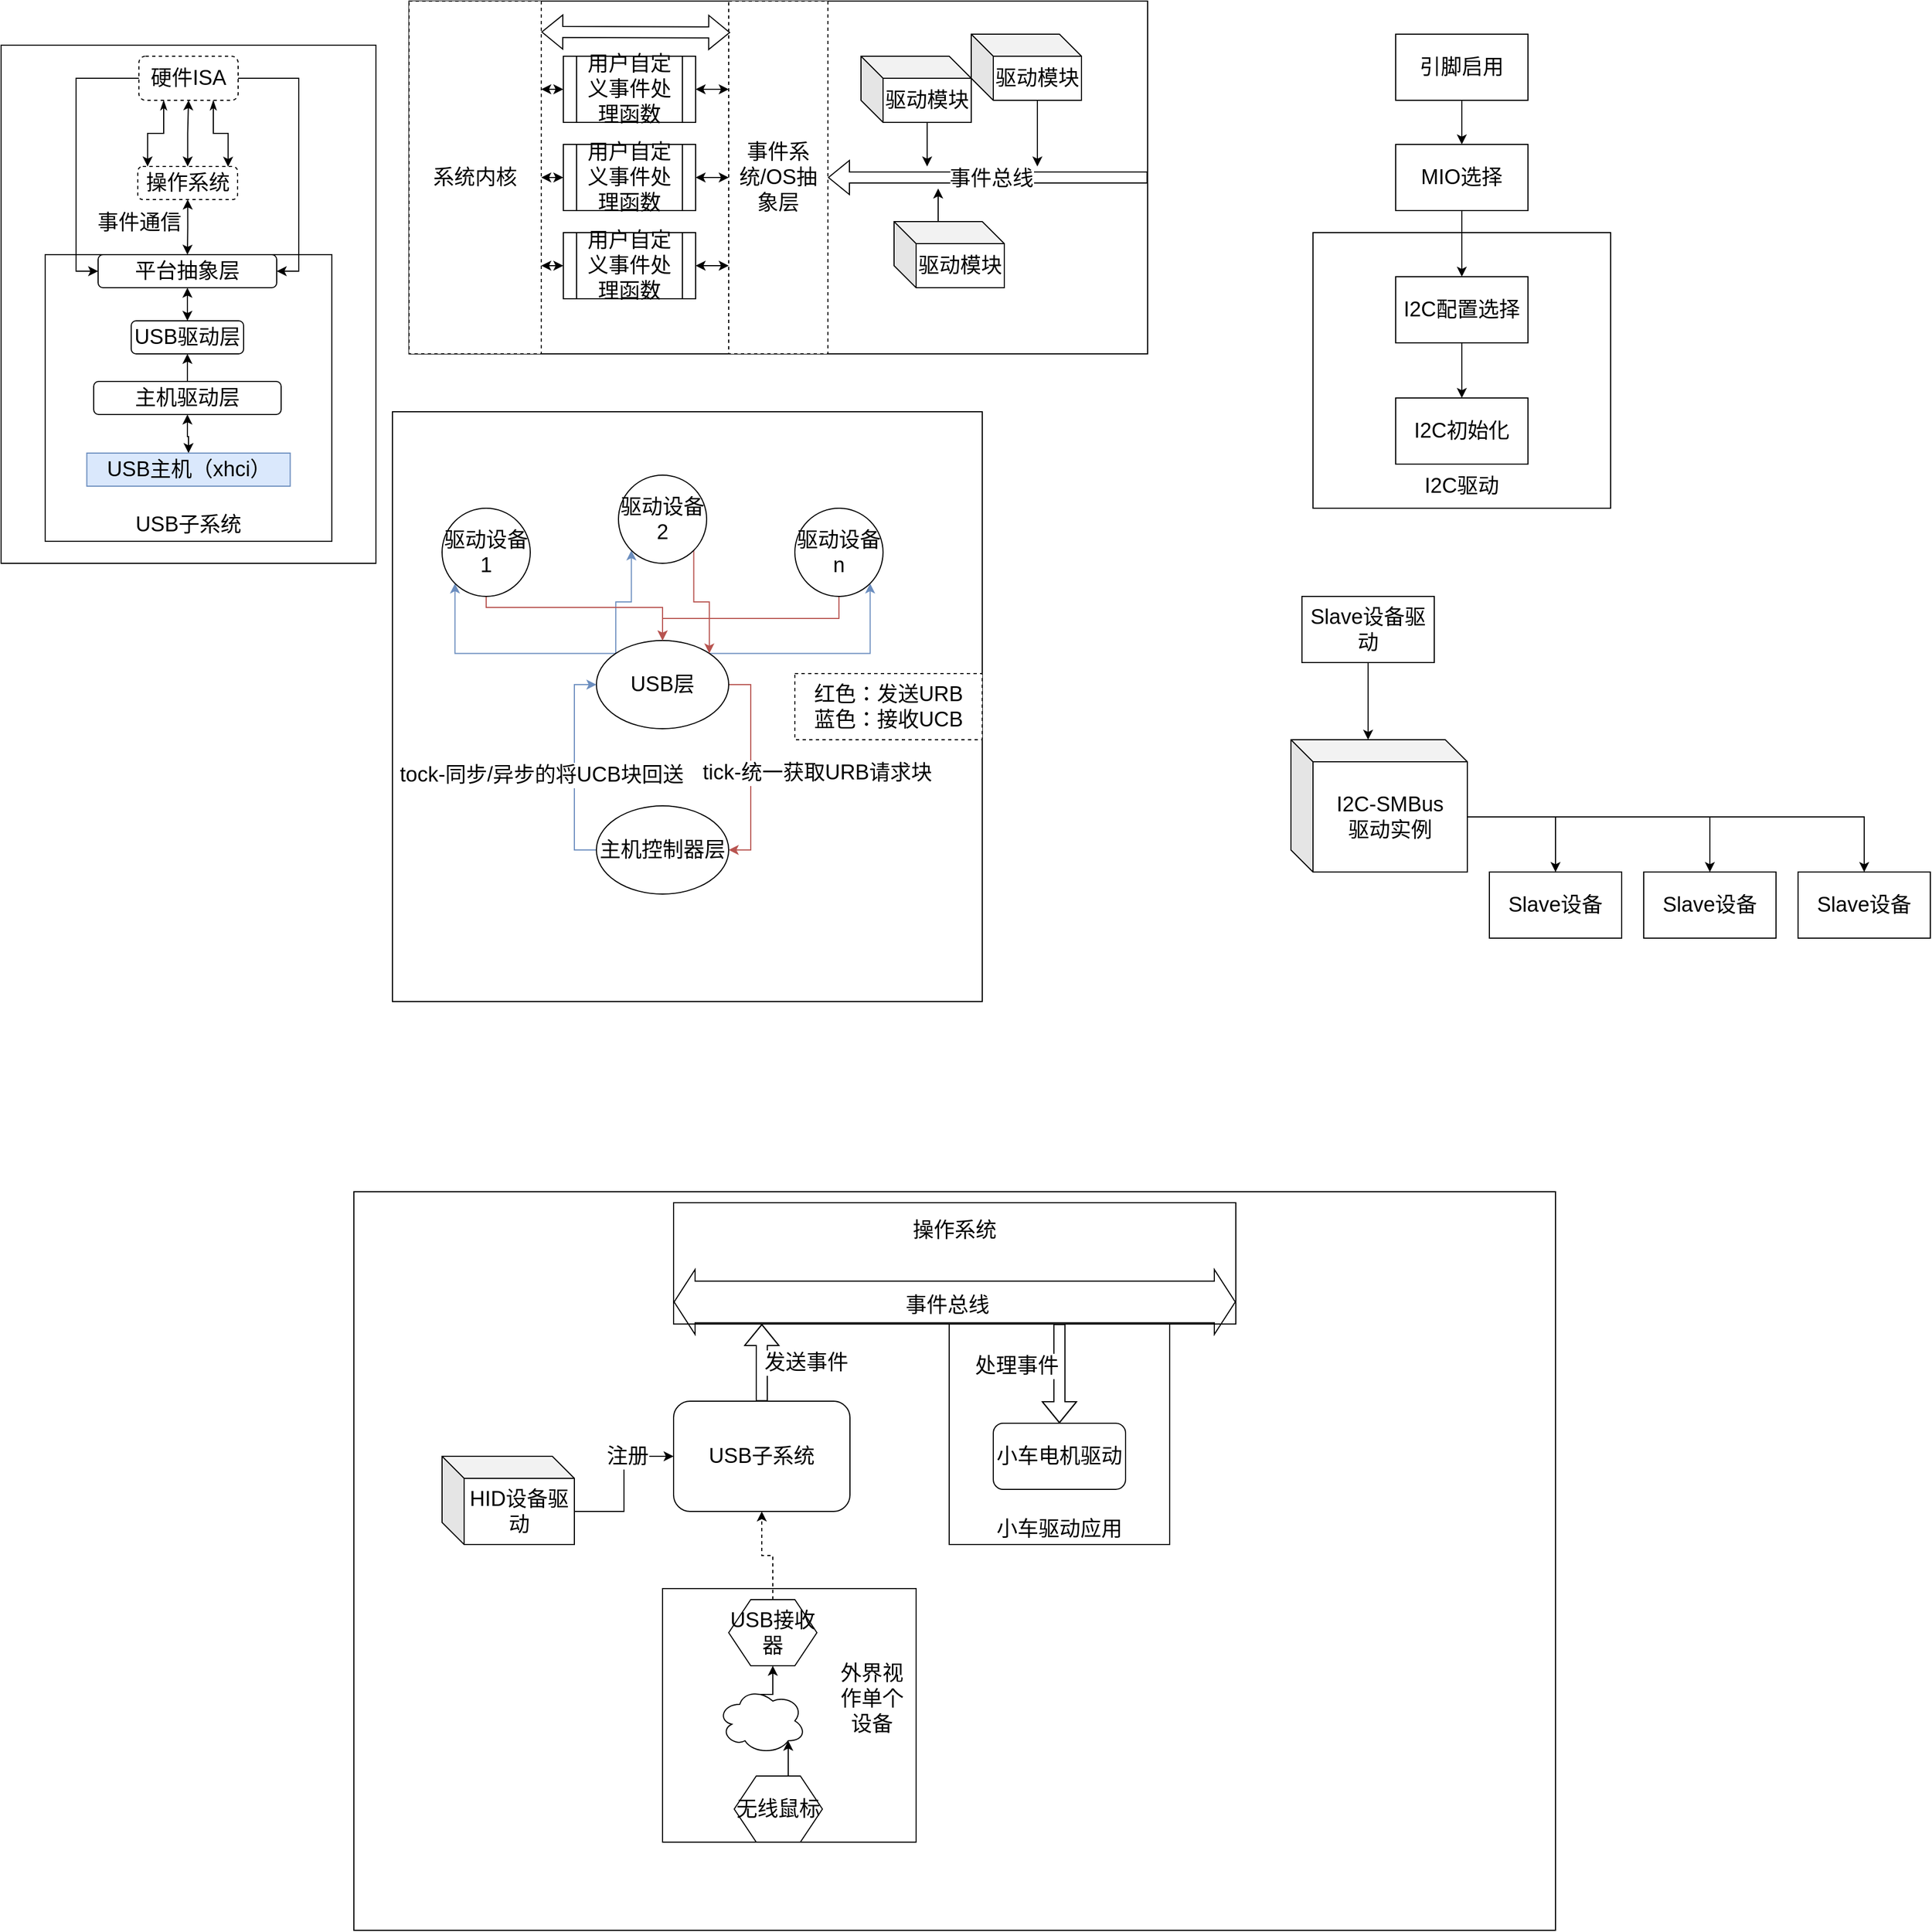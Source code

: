 <mxfile version="24.7.7">
  <diagram name="第 1 页" id="4xeG-ASjtE01gqBWx2Hc">
    <mxGraphModel dx="1380" dy="778" grid="1" gridSize="10" guides="1" tooltips="1" connect="1" arrows="1" fold="1" page="1" pageScale="1" pageWidth="3300" pageHeight="4681" math="0" shadow="0">
      <root>
        <mxCell id="0" />
        <mxCell id="1" parent="0" />
        <mxCell id="08FRWVsudWINDoKfZmqp-83" value="" style="rounded=0;whiteSpace=wrap;html=1;fontSize=19;" vertex="1" parent="1">
          <mxGeometry x="570" y="1130" width="1090" height="670" as="geometry" />
        </mxCell>
        <mxCell id="08FRWVsudWINDoKfZmqp-74" value="" style="rounded=0;whiteSpace=wrap;html=1;" vertex="1" parent="1">
          <mxGeometry x="250" y="90" width="340" height="470" as="geometry" />
        </mxCell>
        <mxCell id="08FRWVsudWINDoKfZmqp-48" value="" style="whiteSpace=wrap;html=1;aspect=fixed;fontSize=19;" vertex="1" parent="1">
          <mxGeometry x="605" y="422.5" width="535" height="535" as="geometry" />
        </mxCell>
        <mxCell id="08FRWVsudWINDoKfZmqp-28" value="" style="group;fontSize=19;" vertex="1" connectable="0" parent="1">
          <mxGeometry x="290" y="100" width="260" height="440" as="geometry" />
        </mxCell>
        <mxCell id="08FRWVsudWINDoKfZmqp-2" value="" style="whiteSpace=wrap;html=1;aspect=fixed;fontSize=19;" vertex="1" parent="08FRWVsudWINDoKfZmqp-28">
          <mxGeometry y="180" width="260" height="260" as="geometry" />
        </mxCell>
        <mxCell id="SofYbIExT5qBE5t5EB93-19" style="edgeStyle=orthogonalEdgeStyle;rounded=0;orthogonalLoop=1;jettySize=auto;html=1;entryX=0.5;entryY=1;entryDx=0;entryDy=0;startArrow=classic;startFill=1;fontSize=19;" parent="08FRWVsudWINDoKfZmqp-28" source="SofYbIExT5qBE5t5EB93-4" target="SofYbIExT5qBE5t5EB93-15" edge="1">
          <mxGeometry relative="1" as="geometry" />
        </mxCell>
        <mxCell id="q9YGnYQ9np7z41OHZB9R-4" style="edgeStyle=orthogonalEdgeStyle;rounded=0;orthogonalLoop=1;jettySize=auto;html=1;exitX=0.5;exitY=1;exitDx=0;exitDy=0;entryX=0.5;entryY=0;entryDx=0;entryDy=0;startArrow=classic;startFill=1;fontSize=19;" parent="08FRWVsudWINDoKfZmqp-28" source="SofYbIExT5qBE5t5EB93-4" target="q9YGnYQ9np7z41OHZB9R-2" edge="1">
          <mxGeometry relative="1" as="geometry" />
        </mxCell>
        <mxCell id="08FRWVsudWINDoKfZmqp-5" value="事件通信" style="edgeLabel;html=1;align=center;verticalAlign=middle;resizable=0;points=[];fontSize=19;" vertex="1" connectable="0" parent="q9YGnYQ9np7z41OHZB9R-4">
          <mxGeometry x="-0.161" y="-1" relative="1" as="geometry">
            <mxPoint x="-44" as="offset" />
          </mxGeometry>
        </mxCell>
        <mxCell id="SofYbIExT5qBE5t5EB93-4" value="&lt;font style=&quot;font-size: 19px;&quot;&gt;操作系统&lt;/font&gt;" style="rounded=1;whiteSpace=wrap;html=1;dashed=1;fontSize=19;" parent="08FRWVsudWINDoKfZmqp-28" vertex="1">
          <mxGeometry x="84" y="100" width="90.5" height="30" as="geometry" />
        </mxCell>
        <mxCell id="08FRWVsudWINDoKfZmqp-72" style="edgeStyle=orthogonalEdgeStyle;rounded=0;orthogonalLoop=1;jettySize=auto;html=1;exitX=0;exitY=0.5;exitDx=0;exitDy=0;entryX=0;entryY=0.5;entryDx=0;entryDy=0;" edge="1" parent="08FRWVsudWINDoKfZmqp-28" source="SofYbIExT5qBE5t5EB93-15" target="q9YGnYQ9np7z41OHZB9R-2">
          <mxGeometry relative="1" as="geometry" />
        </mxCell>
        <mxCell id="08FRWVsudWINDoKfZmqp-73" style="edgeStyle=orthogonalEdgeStyle;rounded=0;orthogonalLoop=1;jettySize=auto;html=1;exitX=1;exitY=0.5;exitDx=0;exitDy=0;entryX=1;entryY=0.5;entryDx=0;entryDy=0;" edge="1" parent="08FRWVsudWINDoKfZmqp-28" source="SofYbIExT5qBE5t5EB93-15" target="q9YGnYQ9np7z41OHZB9R-2">
          <mxGeometry relative="1" as="geometry">
            <Array as="points">
              <mxPoint x="230" y="20" />
              <mxPoint x="230" y="195" />
            </Array>
          </mxGeometry>
        </mxCell>
        <mxCell id="SofYbIExT5qBE5t5EB93-15" value="&lt;font style=&quot;font-size: 19px;&quot;&gt;硬件ISA&lt;/font&gt;" style="rounded=1;whiteSpace=wrap;html=1;dashed=1;fontSize=19;" parent="08FRWVsudWINDoKfZmqp-28" vertex="1">
          <mxGeometry x="85" width="90" height="40" as="geometry" />
        </mxCell>
        <mxCell id="SofYbIExT5qBE5t5EB93-21" style="edgeStyle=orthogonalEdgeStyle;rounded=0;orthogonalLoop=1;jettySize=auto;html=1;exitX=0.25;exitY=1;exitDx=0;exitDy=0;entryX=0.098;entryY=0;entryDx=0;entryDy=0;entryPerimeter=0;startArrow=classicThin;startFill=1;fontSize=19;" parent="08FRWVsudWINDoKfZmqp-28" source="SofYbIExT5qBE5t5EB93-15" target="SofYbIExT5qBE5t5EB93-4" edge="1">
          <mxGeometry relative="1" as="geometry" />
        </mxCell>
        <mxCell id="SofYbIExT5qBE5t5EB93-22" style="edgeStyle=orthogonalEdgeStyle;rounded=0;orthogonalLoop=1;jettySize=auto;html=1;exitX=0.75;exitY=1;exitDx=0;exitDy=0;entryX=0.905;entryY=0.008;entryDx=0;entryDy=0;entryPerimeter=0;startArrow=classicThin;startFill=1;fontSize=19;" parent="08FRWVsudWINDoKfZmqp-28" source="SofYbIExT5qBE5t5EB93-15" target="SofYbIExT5qBE5t5EB93-4" edge="1">
          <mxGeometry relative="1" as="geometry" />
        </mxCell>
        <mxCell id="RQC1SZQL9GjInuUlFMc3-30" value="USB驱动层" style="rounded=1;whiteSpace=wrap;html=1;fontSize=19;" parent="08FRWVsudWINDoKfZmqp-28" vertex="1">
          <mxGeometry x="78" y="240" width="102" height="30" as="geometry" />
        </mxCell>
        <mxCell id="RQC1SZQL9GjInuUlFMc3-105" style="edgeStyle=orthogonalEdgeStyle;rounded=0;orthogonalLoop=1;jettySize=auto;html=1;entryX=0.5;entryY=0;entryDx=0;entryDy=0;startArrow=classic;startFill=1;fontSize=19;" parent="08FRWVsudWINDoKfZmqp-28" source="RQC1SZQL9GjInuUlFMc3-31" target="RQC1SZQL9GjInuUlFMc3-104" edge="1">
          <mxGeometry relative="1" as="geometry" />
        </mxCell>
        <mxCell id="q9YGnYQ9np7z41OHZB9R-3" style="edgeStyle=orthogonalEdgeStyle;rounded=0;orthogonalLoop=1;jettySize=auto;html=1;exitX=0.5;exitY=0;exitDx=0;exitDy=0;entryX=0.5;entryY=1;entryDx=0;entryDy=0;fontSize=19;" parent="08FRWVsudWINDoKfZmqp-28" source="RQC1SZQL9GjInuUlFMc3-31" target="RQC1SZQL9GjInuUlFMc3-30" edge="1">
          <mxGeometry relative="1" as="geometry" />
        </mxCell>
        <mxCell id="RQC1SZQL9GjInuUlFMc3-31" value="主机驱动层" style="rounded=1;whiteSpace=wrap;html=1;fontSize=19;" parent="08FRWVsudWINDoKfZmqp-28" vertex="1">
          <mxGeometry x="44" y="295" width="170" height="30" as="geometry" />
        </mxCell>
        <mxCell id="RQC1SZQL9GjInuUlFMc3-104" value="USB主机（xhci）" style="rounded=0;whiteSpace=wrap;html=1;fontSize=19;fillColor=#dae8fc;strokeColor=#6c8ebf;" parent="08FRWVsudWINDoKfZmqp-28" vertex="1">
          <mxGeometry x="37.75" y="360" width="184.5" height="30" as="geometry" />
        </mxCell>
        <mxCell id="q9YGnYQ9np7z41OHZB9R-5" style="edgeStyle=orthogonalEdgeStyle;rounded=0;orthogonalLoop=1;jettySize=auto;html=1;exitX=0.5;exitY=1;exitDx=0;exitDy=0;entryX=0.5;entryY=0;entryDx=0;entryDy=0;startArrow=classic;startFill=1;fontSize=19;" parent="08FRWVsudWINDoKfZmqp-28" source="q9YGnYQ9np7z41OHZB9R-2" target="RQC1SZQL9GjInuUlFMc3-30" edge="1">
          <mxGeometry relative="1" as="geometry" />
        </mxCell>
        <mxCell id="q9YGnYQ9np7z41OHZB9R-2" value="平台抽象层" style="rounded=1;whiteSpace=wrap;html=1;fontSize=19;" parent="08FRWVsudWINDoKfZmqp-28" vertex="1">
          <mxGeometry x="48" y="180" width="162" height="30" as="geometry" />
        </mxCell>
        <mxCell id="08FRWVsudWINDoKfZmqp-4" value="USB子系统" style="text;html=1;align=center;verticalAlign=middle;whiteSpace=wrap;rounded=0;fontSize=19;" vertex="1" parent="08FRWVsudWINDoKfZmqp-28">
          <mxGeometry x="80" y="410" width="100" height="30" as="geometry" />
        </mxCell>
        <mxCell id="08FRWVsudWINDoKfZmqp-29" value="" style="group;fontSize=19;" vertex="1" connectable="0" parent="1">
          <mxGeometry x="620" y="50" width="670" height="320" as="geometry" />
        </mxCell>
        <mxCell id="08FRWVsudWINDoKfZmqp-6" value="" style="rounded=0;whiteSpace=wrap;html=1;fontSize=19;" vertex="1" parent="08FRWVsudWINDoKfZmqp-29">
          <mxGeometry width="670" height="320" as="geometry" />
        </mxCell>
        <mxCell id="08FRWVsudWINDoKfZmqp-7" style="edgeStyle=orthogonalEdgeStyle;rounded=0;orthogonalLoop=1;jettySize=auto;html=1;exitX=0;exitY=0.25;exitDx=0;exitDy=0;entryX=1;entryY=0.5;entryDx=0;entryDy=0;startArrow=classic;startFill=1;fontSize=19;" edge="1" parent="08FRWVsudWINDoKfZmqp-29" source="08FRWVsudWINDoKfZmqp-10" target="08FRWVsudWINDoKfZmqp-17">
          <mxGeometry relative="1" as="geometry" />
        </mxCell>
        <mxCell id="08FRWVsudWINDoKfZmqp-8" style="edgeStyle=orthogonalEdgeStyle;rounded=0;orthogonalLoop=1;jettySize=auto;html=1;exitX=0;exitY=0.5;exitDx=0;exitDy=0;entryX=1;entryY=0.5;entryDx=0;entryDy=0;startArrow=classic;startFill=1;fontSize=19;" edge="1" parent="08FRWVsudWINDoKfZmqp-29" source="08FRWVsudWINDoKfZmqp-10" target="08FRWVsudWINDoKfZmqp-13">
          <mxGeometry relative="1" as="geometry" />
        </mxCell>
        <mxCell id="08FRWVsudWINDoKfZmqp-9" style="edgeStyle=orthogonalEdgeStyle;rounded=0;orthogonalLoop=1;jettySize=auto;html=1;exitX=0;exitY=0.75;exitDx=0;exitDy=0;entryX=1;entryY=0.5;entryDx=0;entryDy=0;startArrow=classic;startFill=1;fontSize=19;" edge="1" parent="08FRWVsudWINDoKfZmqp-29" source="08FRWVsudWINDoKfZmqp-10" target="08FRWVsudWINDoKfZmqp-15">
          <mxGeometry relative="1" as="geometry" />
        </mxCell>
        <mxCell id="08FRWVsudWINDoKfZmqp-10" value="事件系统/OS抽象层" style="rounded=0;whiteSpace=wrap;html=1;dashed=1;fontSize=19;" vertex="1" parent="08FRWVsudWINDoKfZmqp-29">
          <mxGeometry x="290" width="90" height="320" as="geometry" />
        </mxCell>
        <mxCell id="08FRWVsudWINDoKfZmqp-11" value="系统内核" style="rounded=0;whiteSpace=wrap;html=1;dashed=1;fontSize=19;" vertex="1" parent="08FRWVsudWINDoKfZmqp-29">
          <mxGeometry width="120" height="320" as="geometry" />
        </mxCell>
        <mxCell id="08FRWVsudWINDoKfZmqp-12" style="edgeStyle=orthogonalEdgeStyle;rounded=0;orthogonalLoop=1;jettySize=auto;html=1;exitX=0;exitY=0.5;exitDx=0;exitDy=0;entryX=1;entryY=0.5;entryDx=0;entryDy=0;startArrow=classic;startFill=1;fontSize=19;" edge="1" parent="08FRWVsudWINDoKfZmqp-29" source="08FRWVsudWINDoKfZmqp-13" target="08FRWVsudWINDoKfZmqp-11">
          <mxGeometry relative="1" as="geometry" />
        </mxCell>
        <mxCell id="08FRWVsudWINDoKfZmqp-13" value="用户自定义事件处理函数" style="shape=process;whiteSpace=wrap;html=1;backgroundOutline=1;fontSize=19;" vertex="1" parent="08FRWVsudWINDoKfZmqp-29">
          <mxGeometry x="140" y="130" width="120" height="60" as="geometry" />
        </mxCell>
        <mxCell id="08FRWVsudWINDoKfZmqp-14" style="edgeStyle=orthogonalEdgeStyle;rounded=0;orthogonalLoop=1;jettySize=auto;html=1;exitX=0;exitY=0.5;exitDx=0;exitDy=0;entryX=1;entryY=0.75;entryDx=0;entryDy=0;startArrow=classic;startFill=1;fontSize=19;" edge="1" parent="08FRWVsudWINDoKfZmqp-29" source="08FRWVsudWINDoKfZmqp-15" target="08FRWVsudWINDoKfZmqp-11">
          <mxGeometry relative="1" as="geometry" />
        </mxCell>
        <mxCell id="08FRWVsudWINDoKfZmqp-15" value="用户自定义事件处理函数" style="shape=process;whiteSpace=wrap;html=1;backgroundOutline=1;fontSize=19;" vertex="1" parent="08FRWVsudWINDoKfZmqp-29">
          <mxGeometry x="140" y="210" width="120" height="60" as="geometry" />
        </mxCell>
        <mxCell id="08FRWVsudWINDoKfZmqp-16" style="edgeStyle=orthogonalEdgeStyle;rounded=0;orthogonalLoop=1;jettySize=auto;html=1;exitX=0;exitY=0.5;exitDx=0;exitDy=0;entryX=1;entryY=0.25;entryDx=0;entryDy=0;startArrow=classic;startFill=1;fontSize=19;" edge="1" parent="08FRWVsudWINDoKfZmqp-29" source="08FRWVsudWINDoKfZmqp-17" target="08FRWVsudWINDoKfZmqp-11">
          <mxGeometry relative="1" as="geometry" />
        </mxCell>
        <mxCell id="08FRWVsudWINDoKfZmqp-17" value="用户自定义事件处理函数" style="shape=process;whiteSpace=wrap;html=1;backgroundOutline=1;fontSize=19;" vertex="1" parent="08FRWVsudWINDoKfZmqp-29">
          <mxGeometry x="140" y="50" width="120" height="60" as="geometry" />
        </mxCell>
        <mxCell id="08FRWVsudWINDoKfZmqp-18" style="edgeStyle=orthogonalEdgeStyle;rounded=0;orthogonalLoop=1;jettySize=auto;html=1;exitX=0;exitY=0;exitDx=60;exitDy=50;exitPerimeter=0;fontSize=19;" edge="1" parent="08FRWVsudWINDoKfZmqp-29" source="08FRWVsudWINDoKfZmqp-19">
          <mxGeometry relative="1" as="geometry">
            <mxPoint x="470" y="150" as="targetPoint" />
          </mxGeometry>
        </mxCell>
        <mxCell id="08FRWVsudWINDoKfZmqp-19" value="驱动模块" style="shape=cube;whiteSpace=wrap;html=1;boundedLbl=1;backgroundOutline=1;darkOpacity=0.05;darkOpacity2=0.1;fontSize=19;" vertex="1" parent="08FRWVsudWINDoKfZmqp-29">
          <mxGeometry x="410" y="50" width="100" height="60" as="geometry" />
        </mxCell>
        <mxCell id="08FRWVsudWINDoKfZmqp-20" value="" style="shape=flexArrow;endArrow=classic;startArrow=classic;html=1;rounded=0;entryX=0.015;entryY=0.089;entryDx=0;entryDy=0;entryPerimeter=0;fontSize=19;" edge="1" parent="08FRWVsudWINDoKfZmqp-29" target="08FRWVsudWINDoKfZmqp-10">
          <mxGeometry width="100" height="100" relative="1" as="geometry">
            <mxPoint x="120" y="28" as="sourcePoint" />
            <mxPoint x="250" y="-30" as="targetPoint" />
          </mxGeometry>
        </mxCell>
        <mxCell id="08FRWVsudWINDoKfZmqp-21" value="" style="shape=flexArrow;endArrow=classic;html=1;rounded=0;entryX=1;entryY=0.5;entryDx=0;entryDy=0;exitX=1;exitY=0.5;exitDx=0;exitDy=0;fontSize=19;" edge="1" parent="08FRWVsudWINDoKfZmqp-29" source="08FRWVsudWINDoKfZmqp-6" target="08FRWVsudWINDoKfZmqp-10">
          <mxGeometry width="50" height="50" relative="1" as="geometry">
            <mxPoint x="531.24" y="190" as="sourcePoint" />
            <mxPoint x="430.0" y="151.28" as="targetPoint" />
          </mxGeometry>
        </mxCell>
        <mxCell id="08FRWVsudWINDoKfZmqp-22" value="事件总线" style="edgeLabel;html=1;align=center;verticalAlign=middle;resizable=0;points=[];fontSize=19;" vertex="1" connectable="0" parent="08FRWVsudWINDoKfZmqp-21">
          <mxGeometry x="-0.017" y="1" relative="1" as="geometry">
            <mxPoint as="offset" />
          </mxGeometry>
        </mxCell>
        <mxCell id="08FRWVsudWINDoKfZmqp-23" style="edgeStyle=orthogonalEdgeStyle;rounded=0;orthogonalLoop=1;jettySize=auto;html=1;exitX=0;exitY=0;exitDx=60;exitDy=50;exitPerimeter=0;fontSize=19;" edge="1" parent="08FRWVsudWINDoKfZmqp-29" source="08FRWVsudWINDoKfZmqp-24">
          <mxGeometry relative="1" as="geometry">
            <mxPoint x="570" y="150" as="targetPoint" />
          </mxGeometry>
        </mxCell>
        <mxCell id="08FRWVsudWINDoKfZmqp-24" value="驱动模块" style="shape=cube;whiteSpace=wrap;html=1;boundedLbl=1;backgroundOutline=1;darkOpacity=0.05;darkOpacity2=0.1;fontSize=19;" vertex="1" parent="08FRWVsudWINDoKfZmqp-29">
          <mxGeometry x="510" y="30" width="100" height="60" as="geometry" />
        </mxCell>
        <mxCell id="08FRWVsudWINDoKfZmqp-25" style="edgeStyle=orthogonalEdgeStyle;rounded=0;orthogonalLoop=1;jettySize=auto;html=1;exitX=0;exitY=0;exitDx=40;exitDy=0;exitPerimeter=0;fontSize=19;" edge="1" parent="08FRWVsudWINDoKfZmqp-29" source="08FRWVsudWINDoKfZmqp-26">
          <mxGeometry relative="1" as="geometry">
            <mxPoint x="480" y="170" as="targetPoint" />
          </mxGeometry>
        </mxCell>
        <mxCell id="08FRWVsudWINDoKfZmqp-26" value="驱动模块" style="shape=cube;whiteSpace=wrap;html=1;boundedLbl=1;backgroundOutline=1;darkOpacity=0.05;darkOpacity2=0.1;fontSize=19;" vertex="1" parent="08FRWVsudWINDoKfZmqp-29">
          <mxGeometry x="440" y="200" width="100" height="60" as="geometry" />
        </mxCell>
        <mxCell id="08FRWVsudWINDoKfZmqp-30" style="edgeStyle=orthogonalEdgeStyle;rounded=0;orthogonalLoop=1;jettySize=auto;html=1;exitX=1;exitY=0.5;exitDx=0;exitDy=0;entryX=1;entryY=0.5;entryDx=0;entryDy=0;fillColor=#f8cecc;strokeColor=#b85450;fontSize=19;" edge="1" parent="1" source="08FRWVsudWINDoKfZmqp-35" target="08FRWVsudWINDoKfZmqp-38">
          <mxGeometry relative="1" as="geometry" />
        </mxCell>
        <mxCell id="08FRWVsudWINDoKfZmqp-31" value="tick-统一获取URB请求块" style="edgeLabel;html=1;align=center;verticalAlign=middle;resizable=0;points=[];container=0;fontSize=19;" vertex="1" connectable="0" parent="08FRWVsudWINDoKfZmqp-30">
          <mxGeometry x="0.053" y="1" relative="1" as="geometry">
            <mxPoint x="59" as="offset" />
          </mxGeometry>
        </mxCell>
        <mxCell id="08FRWVsudWINDoKfZmqp-32" style="edgeStyle=orthogonalEdgeStyle;rounded=0;orthogonalLoop=1;jettySize=auto;html=1;exitX=0;exitY=0;exitDx=0;exitDy=0;entryX=0;entryY=1;entryDx=0;entryDy=0;fillColor=#dae8fc;strokeColor=#6c8ebf;fontSize=19;" edge="1" parent="1" source="08FRWVsudWINDoKfZmqp-35" target="08FRWVsudWINDoKfZmqp-42">
          <mxGeometry relative="1" as="geometry" />
        </mxCell>
        <mxCell id="08FRWVsudWINDoKfZmqp-33" style="edgeStyle=orthogonalEdgeStyle;rounded=0;orthogonalLoop=1;jettySize=auto;html=1;exitX=0;exitY=0;exitDx=0;exitDy=0;entryX=0;entryY=1;entryDx=0;entryDy=0;fillColor=#dae8fc;strokeColor=#6c8ebf;fontSize=19;" edge="1" parent="1" source="08FRWVsudWINDoKfZmqp-35" target="08FRWVsudWINDoKfZmqp-40">
          <mxGeometry relative="1" as="geometry" />
        </mxCell>
        <mxCell id="08FRWVsudWINDoKfZmqp-34" style="edgeStyle=orthogonalEdgeStyle;rounded=0;orthogonalLoop=1;jettySize=auto;html=1;exitX=1;exitY=0;exitDx=0;exitDy=0;entryX=1;entryY=1;entryDx=0;entryDy=0;fillColor=#dae8fc;strokeColor=#6c8ebf;fontSize=19;" edge="1" parent="1" source="08FRWVsudWINDoKfZmqp-35" target="08FRWVsudWINDoKfZmqp-44">
          <mxGeometry relative="1" as="geometry" />
        </mxCell>
        <mxCell id="08FRWVsudWINDoKfZmqp-35" value="USB层" style="ellipse;whiteSpace=wrap;html=1;container=0;fontSize=19;" vertex="1" parent="1">
          <mxGeometry x="790" y="630" width="120" height="80" as="geometry" />
        </mxCell>
        <mxCell id="08FRWVsudWINDoKfZmqp-36" style="edgeStyle=orthogonalEdgeStyle;rounded=0;orthogonalLoop=1;jettySize=auto;html=1;entryX=0;entryY=0.5;entryDx=0;entryDy=0;exitX=0;exitY=0.5;exitDx=0;exitDy=0;fillColor=#dae8fc;strokeColor=#6c8ebf;fontSize=19;" edge="1" parent="1" source="08FRWVsudWINDoKfZmqp-38" target="08FRWVsudWINDoKfZmqp-35">
          <mxGeometry relative="1" as="geometry" />
        </mxCell>
        <mxCell id="08FRWVsudWINDoKfZmqp-37" value="tock-同步/异步的将UCB块回送" style="edgeLabel;html=1;align=center;verticalAlign=middle;resizable=0;points=[];container=0;fontSize=19;" vertex="1" connectable="0" parent="08FRWVsudWINDoKfZmqp-36">
          <mxGeometry x="-0.074" relative="1" as="geometry">
            <mxPoint x="-30" as="offset" />
          </mxGeometry>
        </mxCell>
        <mxCell id="08FRWVsudWINDoKfZmqp-38" value="主机控制器层" style="ellipse;whiteSpace=wrap;html=1;container=0;fontSize=19;" vertex="1" parent="1">
          <mxGeometry x="790" y="780" width="120" height="80" as="geometry" />
        </mxCell>
        <mxCell id="08FRWVsudWINDoKfZmqp-39" style="edgeStyle=orthogonalEdgeStyle;rounded=0;orthogonalLoop=1;jettySize=auto;html=1;exitX=0.5;exitY=1;exitDx=0;exitDy=0;entryX=0.5;entryY=0;entryDx=0;entryDy=0;fillColor=#f8cecc;strokeColor=#b85450;fontSize=19;" edge="1" parent="1" source="08FRWVsudWINDoKfZmqp-40" target="08FRWVsudWINDoKfZmqp-35">
          <mxGeometry relative="1" as="geometry">
            <Array as="points">
              <mxPoint x="690" y="600" />
              <mxPoint x="850" y="600" />
            </Array>
          </mxGeometry>
        </mxCell>
        <mxCell id="08FRWVsudWINDoKfZmqp-40" value="驱动设备1" style="ellipse;whiteSpace=wrap;html=1;aspect=fixed;container=0;fontSize=19;" vertex="1" parent="1">
          <mxGeometry x="650" y="510" width="80" height="80" as="geometry" />
        </mxCell>
        <mxCell id="08FRWVsudWINDoKfZmqp-41" style="edgeStyle=orthogonalEdgeStyle;rounded=0;orthogonalLoop=1;jettySize=auto;html=1;exitX=1;exitY=1;exitDx=0;exitDy=0;entryX=1;entryY=0;entryDx=0;entryDy=0;fillColor=#f8cecc;strokeColor=#b85450;fontSize=19;" edge="1" parent="1" source="08FRWVsudWINDoKfZmqp-42" target="08FRWVsudWINDoKfZmqp-35">
          <mxGeometry relative="1" as="geometry" />
        </mxCell>
        <mxCell id="08FRWVsudWINDoKfZmqp-42" value="驱动设备2" style="ellipse;whiteSpace=wrap;html=1;aspect=fixed;container=0;fontSize=19;" vertex="1" parent="1">
          <mxGeometry x="810" y="480" width="80" height="80" as="geometry" />
        </mxCell>
        <mxCell id="08FRWVsudWINDoKfZmqp-43" style="edgeStyle=orthogonalEdgeStyle;rounded=0;orthogonalLoop=1;jettySize=auto;html=1;exitX=0.5;exitY=1;exitDx=0;exitDy=0;entryX=0.5;entryY=0;entryDx=0;entryDy=0;fillColor=#f8cecc;strokeColor=#b85450;fontSize=19;" edge="1" parent="1" source="08FRWVsudWINDoKfZmqp-44" target="08FRWVsudWINDoKfZmqp-35">
          <mxGeometry relative="1" as="geometry" />
        </mxCell>
        <mxCell id="08FRWVsudWINDoKfZmqp-44" value="驱动设备n" style="ellipse;whiteSpace=wrap;html=1;aspect=fixed;container=0;fontSize=19;" vertex="1" parent="1">
          <mxGeometry x="970" y="510" width="80" height="80" as="geometry" />
        </mxCell>
        <mxCell id="08FRWVsudWINDoKfZmqp-45" value="红色：发送URB&lt;div style=&quot;font-size: 19px;&quot;&gt;蓝色：接收UCB&lt;/div&gt;" style="rounded=0;whiteSpace=wrap;html=1;dashed=1;container=0;fontSize=19;" vertex="1" parent="1">
          <mxGeometry x="970" y="660" width="170" height="60" as="geometry" />
        </mxCell>
        <mxCell id="08FRWVsudWINDoKfZmqp-52" value="" style="rounded=0;whiteSpace=wrap;html=1;fontSize=19;" vertex="1" parent="1">
          <mxGeometry x="1440" y="260" width="270" height="250" as="geometry" />
        </mxCell>
        <mxCell id="08FRWVsudWINDoKfZmqp-57" style="edgeStyle=orthogonalEdgeStyle;rounded=0;orthogonalLoop=1;jettySize=auto;html=1;exitX=0.5;exitY=1;exitDx=0;exitDy=0;entryX=0.5;entryY=0;entryDx=0;entryDy=0;fontSize=19;" edge="1" parent="1" source="08FRWVsudWINDoKfZmqp-53" target="08FRWVsudWINDoKfZmqp-58">
          <mxGeometry relative="1" as="geometry" />
        </mxCell>
        <mxCell id="08FRWVsudWINDoKfZmqp-53" value="MIO选择" style="rounded=0;whiteSpace=wrap;html=1;fontSize=19;" vertex="1" parent="1">
          <mxGeometry x="1515" y="180" width="120" height="60" as="geometry" />
        </mxCell>
        <mxCell id="08FRWVsudWINDoKfZmqp-56" style="edgeStyle=orthogonalEdgeStyle;rounded=0;orthogonalLoop=1;jettySize=auto;html=1;exitX=0.5;exitY=1;exitDx=0;exitDy=0;entryX=0.5;entryY=0;entryDx=0;entryDy=0;fontSize=19;" edge="1" parent="1" source="08FRWVsudWINDoKfZmqp-55" target="08FRWVsudWINDoKfZmqp-53">
          <mxGeometry relative="1" as="geometry" />
        </mxCell>
        <mxCell id="08FRWVsudWINDoKfZmqp-55" value="引脚启用" style="rounded=0;whiteSpace=wrap;html=1;fontSize=19;" vertex="1" parent="1">
          <mxGeometry x="1515" y="80" width="120" height="60" as="geometry" />
        </mxCell>
        <mxCell id="08FRWVsudWINDoKfZmqp-60" style="edgeStyle=orthogonalEdgeStyle;rounded=0;orthogonalLoop=1;jettySize=auto;html=1;exitX=0.5;exitY=1;exitDx=0;exitDy=0;entryX=0.5;entryY=0;entryDx=0;entryDy=0;fontSize=19;" edge="1" parent="1" source="08FRWVsudWINDoKfZmqp-58" target="08FRWVsudWINDoKfZmqp-59">
          <mxGeometry relative="1" as="geometry" />
        </mxCell>
        <mxCell id="08FRWVsudWINDoKfZmqp-58" value="I2C配置选择" style="rounded=0;whiteSpace=wrap;html=1;fontSize=19;" vertex="1" parent="1">
          <mxGeometry x="1515" y="300" width="120" height="60" as="geometry" />
        </mxCell>
        <mxCell id="08FRWVsudWINDoKfZmqp-59" value="I2C初始化" style="rounded=0;whiteSpace=wrap;html=1;fontSize=19;" vertex="1" parent="1">
          <mxGeometry x="1515" y="410" width="120" height="60" as="geometry" />
        </mxCell>
        <mxCell id="08FRWVsudWINDoKfZmqp-69" style="edgeStyle=orthogonalEdgeStyle;rounded=0;orthogonalLoop=1;jettySize=auto;html=1;exitX=0;exitY=0;exitDx=160;exitDy=70;exitPerimeter=0;entryX=0.5;entryY=0;entryDx=0;entryDy=0;" edge="1" parent="1" source="08FRWVsudWINDoKfZmqp-61" target="08FRWVsudWINDoKfZmqp-65">
          <mxGeometry relative="1" as="geometry" />
        </mxCell>
        <mxCell id="08FRWVsudWINDoKfZmqp-70" style="edgeStyle=orthogonalEdgeStyle;rounded=0;orthogonalLoop=1;jettySize=auto;html=1;exitX=0;exitY=0;exitDx=160;exitDy=70;exitPerimeter=0;entryX=0.5;entryY=0;entryDx=0;entryDy=0;" edge="1" parent="1" source="08FRWVsudWINDoKfZmqp-61" target="08FRWVsudWINDoKfZmqp-67">
          <mxGeometry relative="1" as="geometry" />
        </mxCell>
        <mxCell id="08FRWVsudWINDoKfZmqp-71" style="edgeStyle=orthogonalEdgeStyle;rounded=0;orthogonalLoop=1;jettySize=auto;html=1;exitX=0;exitY=0;exitDx=160;exitDy=70;exitPerimeter=0;entryX=0.5;entryY=0;entryDx=0;entryDy=0;" edge="1" parent="1" source="08FRWVsudWINDoKfZmqp-61" target="08FRWVsudWINDoKfZmqp-66">
          <mxGeometry relative="1" as="geometry" />
        </mxCell>
        <mxCell id="08FRWVsudWINDoKfZmqp-61" value="I2C-SMBus&lt;div&gt;驱动实例&lt;/div&gt;" style="shape=cube;whiteSpace=wrap;html=1;boundedLbl=1;backgroundOutline=1;darkOpacity=0.05;darkOpacity2=0.1;fontSize=19;" vertex="1" parent="1">
          <mxGeometry x="1420" y="720" width="160" height="120" as="geometry" />
        </mxCell>
        <mxCell id="08FRWVsudWINDoKfZmqp-62" value="I2C驱动" style="text;html=1;align=center;verticalAlign=middle;whiteSpace=wrap;rounded=0;fontSize=19;" vertex="1" parent="1">
          <mxGeometry x="1440" y="470" width="270" height="40" as="geometry" />
        </mxCell>
        <mxCell id="08FRWVsudWINDoKfZmqp-63" value="Slave设备驱动" style="rounded=0;whiteSpace=wrap;html=1;fontSize=19;" vertex="1" parent="1">
          <mxGeometry x="1430" y="590" width="120" height="60" as="geometry" />
        </mxCell>
        <mxCell id="08FRWVsudWINDoKfZmqp-64" style="edgeStyle=orthogonalEdgeStyle;rounded=0;orthogonalLoop=1;jettySize=auto;html=1;exitX=0.5;exitY=1;exitDx=0;exitDy=0;entryX=0;entryY=0;entryDx=70;entryDy=0;entryPerimeter=0;" edge="1" parent="1" source="08FRWVsudWINDoKfZmqp-63" target="08FRWVsudWINDoKfZmqp-61">
          <mxGeometry relative="1" as="geometry" />
        </mxCell>
        <mxCell id="08FRWVsudWINDoKfZmqp-65" value="Slave设备" style="rounded=0;whiteSpace=wrap;html=1;fontSize=19;" vertex="1" parent="1">
          <mxGeometry x="1600" y="840" width="120" height="60" as="geometry" />
        </mxCell>
        <mxCell id="08FRWVsudWINDoKfZmqp-66" value="Slave设备" style="rounded=0;whiteSpace=wrap;html=1;fontSize=19;" vertex="1" parent="1">
          <mxGeometry x="1880" y="840" width="120" height="60" as="geometry" />
        </mxCell>
        <mxCell id="08FRWVsudWINDoKfZmqp-67" value="Slave设备" style="rounded=0;whiteSpace=wrap;html=1;fontSize=19;" vertex="1" parent="1">
          <mxGeometry x="1740" y="840" width="120" height="60" as="geometry" />
        </mxCell>
        <mxCell id="08FRWVsudWINDoKfZmqp-86" value="USB子系统" style="rounded=1;whiteSpace=wrap;html=1;fontSize=19;" vertex="1" parent="1">
          <mxGeometry x="860" y="1320" width="160" height="100" as="geometry" />
        </mxCell>
        <mxCell id="08FRWVsudWINDoKfZmqp-87" style="edgeStyle=orthogonalEdgeStyle;rounded=0;orthogonalLoop=1;jettySize=auto;html=1;exitX=0.5;exitY=0;exitDx=0;exitDy=0;shape=flexArrow;entryX=0.157;entryY=1;entryDx=0;entryDy=0;entryPerimeter=0;fontSize=19;" edge="1" parent="1" source="08FRWVsudWINDoKfZmqp-86" target="08FRWVsudWINDoKfZmqp-76">
          <mxGeometry relative="1" as="geometry">
            <mxPoint x="940" y="1240" as="targetPoint" />
          </mxGeometry>
        </mxCell>
        <mxCell id="08FRWVsudWINDoKfZmqp-106" value="发送事件" style="edgeLabel;html=1;align=center;verticalAlign=middle;resizable=0;points=[];fontSize=19;" vertex="1" connectable="0" parent="08FRWVsudWINDoKfZmqp-87">
          <mxGeometry x="0.018" y="-7" relative="1" as="geometry">
            <mxPoint x="33" as="offset" />
          </mxGeometry>
        </mxCell>
        <mxCell id="08FRWVsudWINDoKfZmqp-88" value="" style="group;fontSize=19;" vertex="1" connectable="0" parent="1">
          <mxGeometry x="860" y="1140" width="520" height="580" as="geometry" />
        </mxCell>
        <mxCell id="08FRWVsudWINDoKfZmqp-97" value="" style="whiteSpace=wrap;html=1;aspect=fixed;fontSize=19;" vertex="1" parent="08FRWVsudWINDoKfZmqp-88">
          <mxGeometry x="-10" y="350" width="230" height="230" as="geometry" />
        </mxCell>
        <mxCell id="08FRWVsudWINDoKfZmqp-76" value="" style="rounded=0;whiteSpace=wrap;html=1;fontSize=19;" vertex="1" parent="08FRWVsudWINDoKfZmqp-88">
          <mxGeometry width="510" height="110" as="geometry" />
        </mxCell>
        <mxCell id="08FRWVsudWINDoKfZmqp-78" value="" style="shape=flexArrow;endArrow=classic;startArrow=classic;html=1;rounded=0;entryX=1;entryY=0.75;entryDx=0;entryDy=0;exitX=0;exitY=0.75;exitDx=0;exitDy=0;spacing=8;endSize=6;width=37.778;startSize=6;fontSize=19;" edge="1" parent="08FRWVsudWINDoKfZmqp-88">
          <mxGeometry width="100" height="100" relative="1" as="geometry">
            <mxPoint y="90" as="sourcePoint" />
            <mxPoint x="510.0" y="90" as="targetPoint" />
          </mxGeometry>
        </mxCell>
        <mxCell id="08FRWVsudWINDoKfZmqp-79" value="事件总线" style="edgeLabel;html=1;align=center;verticalAlign=middle;resizable=0;points=[];fontSize=19;" vertex="1" connectable="0" parent="08FRWVsudWINDoKfZmqp-78">
          <mxGeometry x="-0.028" y="-3" relative="1" as="geometry">
            <mxPoint as="offset" />
          </mxGeometry>
        </mxCell>
        <mxCell id="08FRWVsudWINDoKfZmqp-81" value="操作系统" style="text;html=1;align=center;verticalAlign=middle;whiteSpace=wrap;rounded=0;fontSize=19;" vertex="1" parent="08FRWVsudWINDoKfZmqp-88">
          <mxGeometry x="200" y="10" width="110" height="30" as="geometry" />
        </mxCell>
        <mxCell id="08FRWVsudWINDoKfZmqp-91" value="" style="whiteSpace=wrap;html=1;aspect=fixed;fontSize=19;" vertex="1" parent="08FRWVsudWINDoKfZmqp-88">
          <mxGeometry x="250" y="110" width="200" height="200" as="geometry" />
        </mxCell>
        <mxCell id="08FRWVsudWINDoKfZmqp-92" value="小车驱动应用" style="text;html=1;align=center;verticalAlign=middle;whiteSpace=wrap;rounded=0;fontSize=19;" vertex="1" parent="08FRWVsudWINDoKfZmqp-88">
          <mxGeometry x="290" y="281" width="120" height="30" as="geometry" />
        </mxCell>
        <mxCell id="08FRWVsudWINDoKfZmqp-111" value="外界视作单个设备" style="text;html=1;align=center;verticalAlign=middle;whiteSpace=wrap;rounded=0;fontSize=19;" vertex="1" parent="08FRWVsudWINDoKfZmqp-88">
          <mxGeometry x="150" y="400" width="60" height="100" as="geometry" />
        </mxCell>
        <mxCell id="08FRWVsudWINDoKfZmqp-89" style="edgeStyle=orthogonalEdgeStyle;rounded=0;orthogonalLoop=1;jettySize=auto;html=1;exitX=0.5;exitY=0;exitDx=0;exitDy=0;shape=flexArrow;entryX=0.157;entryY=1;entryDx=0;entryDy=0;entryPerimeter=0;endArrow=none;endFill=0;startArrow=block;fontSize=19;" edge="1" source="08FRWVsudWINDoKfZmqp-90" parent="1">
          <mxGeometry relative="1" as="geometry">
            <mxPoint x="1210" y="1250" as="targetPoint" />
          </mxGeometry>
        </mxCell>
        <mxCell id="08FRWVsudWINDoKfZmqp-107" value="处理事件" style="edgeLabel;html=1;align=center;verticalAlign=middle;resizable=0;points=[];fontSize=19;" vertex="1" connectable="0" parent="08FRWVsudWINDoKfZmqp-89">
          <mxGeometry x="0.175" y="-6" relative="1" as="geometry">
            <mxPoint x="-46" as="offset" />
          </mxGeometry>
        </mxCell>
        <mxCell id="08FRWVsudWINDoKfZmqp-90" value="小车电机驱动" style="rounded=1;whiteSpace=wrap;html=1;fontSize=19;" vertex="1" parent="1">
          <mxGeometry x="1150" y="1340" width="120" height="60" as="geometry" />
        </mxCell>
        <mxCell id="08FRWVsudWINDoKfZmqp-94" style="edgeStyle=orthogonalEdgeStyle;rounded=0;orthogonalLoop=1;jettySize=auto;html=1;exitX=0;exitY=0;exitDx=120;exitDy=50;exitPerimeter=0;entryX=0;entryY=0.5;entryDx=0;entryDy=0;fontSize=19;" edge="1" parent="1" source="08FRWVsudWINDoKfZmqp-93" target="08FRWVsudWINDoKfZmqp-86">
          <mxGeometry relative="1" as="geometry" />
        </mxCell>
        <mxCell id="08FRWVsudWINDoKfZmqp-108" value="注册" style="edgeLabel;html=1;align=center;verticalAlign=middle;resizable=0;points=[];fontSize=19;" vertex="1" connectable="0" parent="08FRWVsudWINDoKfZmqp-94">
          <mxGeometry x="0.395" relative="1" as="geometry">
            <mxPoint as="offset" />
          </mxGeometry>
        </mxCell>
        <mxCell id="08FRWVsudWINDoKfZmqp-93" value="HID设备驱动" style="shape=cube;whiteSpace=wrap;html=1;boundedLbl=1;backgroundOutline=1;darkOpacity=0.05;darkOpacity2=0.1;fontSize=19;" vertex="1" parent="1">
          <mxGeometry x="650" y="1370" width="120" height="80" as="geometry" />
        </mxCell>
        <mxCell id="08FRWVsudWINDoKfZmqp-100" value="无线鼠标" style="shape=hexagon;perimeter=hexagonPerimeter2;whiteSpace=wrap;html=1;fixedSize=1;fontSize=19;" vertex="1" parent="1">
          <mxGeometry x="915" y="1660" width="80" height="60" as="geometry" />
        </mxCell>
        <mxCell id="08FRWVsudWINDoKfZmqp-110" style="edgeStyle=orthogonalEdgeStyle;rounded=0;orthogonalLoop=1;jettySize=auto;html=1;exitX=0.5;exitY=0;exitDx=0;exitDy=0;entryX=0.5;entryY=1;entryDx=0;entryDy=0;dashed=1;fontSize=19;" edge="1" parent="1" source="08FRWVsudWINDoKfZmqp-101" target="08FRWVsudWINDoKfZmqp-86">
          <mxGeometry relative="1" as="geometry" />
        </mxCell>
        <mxCell id="08FRWVsudWINDoKfZmqp-101" value="USB接收器" style="shape=hexagon;perimeter=hexagonPerimeter2;whiteSpace=wrap;html=1;fixedSize=1;fontSize=19;" vertex="1" parent="1">
          <mxGeometry x="910" y="1500" width="80" height="60" as="geometry" />
        </mxCell>
        <mxCell id="08FRWVsudWINDoKfZmqp-105" style="edgeStyle=orthogonalEdgeStyle;rounded=0;orthogonalLoop=1;jettySize=auto;html=1;exitX=0.4;exitY=0.1;exitDx=0;exitDy=0;exitPerimeter=0;entryX=0.5;entryY=1;entryDx=0;entryDy=0;fontSize=19;" edge="1" parent="1" source="08FRWVsudWINDoKfZmqp-102" target="08FRWVsudWINDoKfZmqp-101">
          <mxGeometry relative="1" as="geometry" />
        </mxCell>
        <mxCell id="08FRWVsudWINDoKfZmqp-102" value="" style="ellipse;shape=cloud;whiteSpace=wrap;html=1;fontSize=19;" vertex="1" parent="1">
          <mxGeometry x="900" y="1580" width="80" height="60" as="geometry" />
        </mxCell>
        <mxCell id="08FRWVsudWINDoKfZmqp-104" style="edgeStyle=orthogonalEdgeStyle;rounded=0;orthogonalLoop=1;jettySize=auto;html=1;exitX=0.5;exitY=0;exitDx=0;exitDy=0;entryX=0.8;entryY=0.8;entryDx=0;entryDy=0;entryPerimeter=0;fontSize=19;" edge="1" parent="1" source="08FRWVsudWINDoKfZmqp-100" target="08FRWVsudWINDoKfZmqp-102">
          <mxGeometry relative="1" as="geometry" />
        </mxCell>
      </root>
    </mxGraphModel>
  </diagram>
</mxfile>
